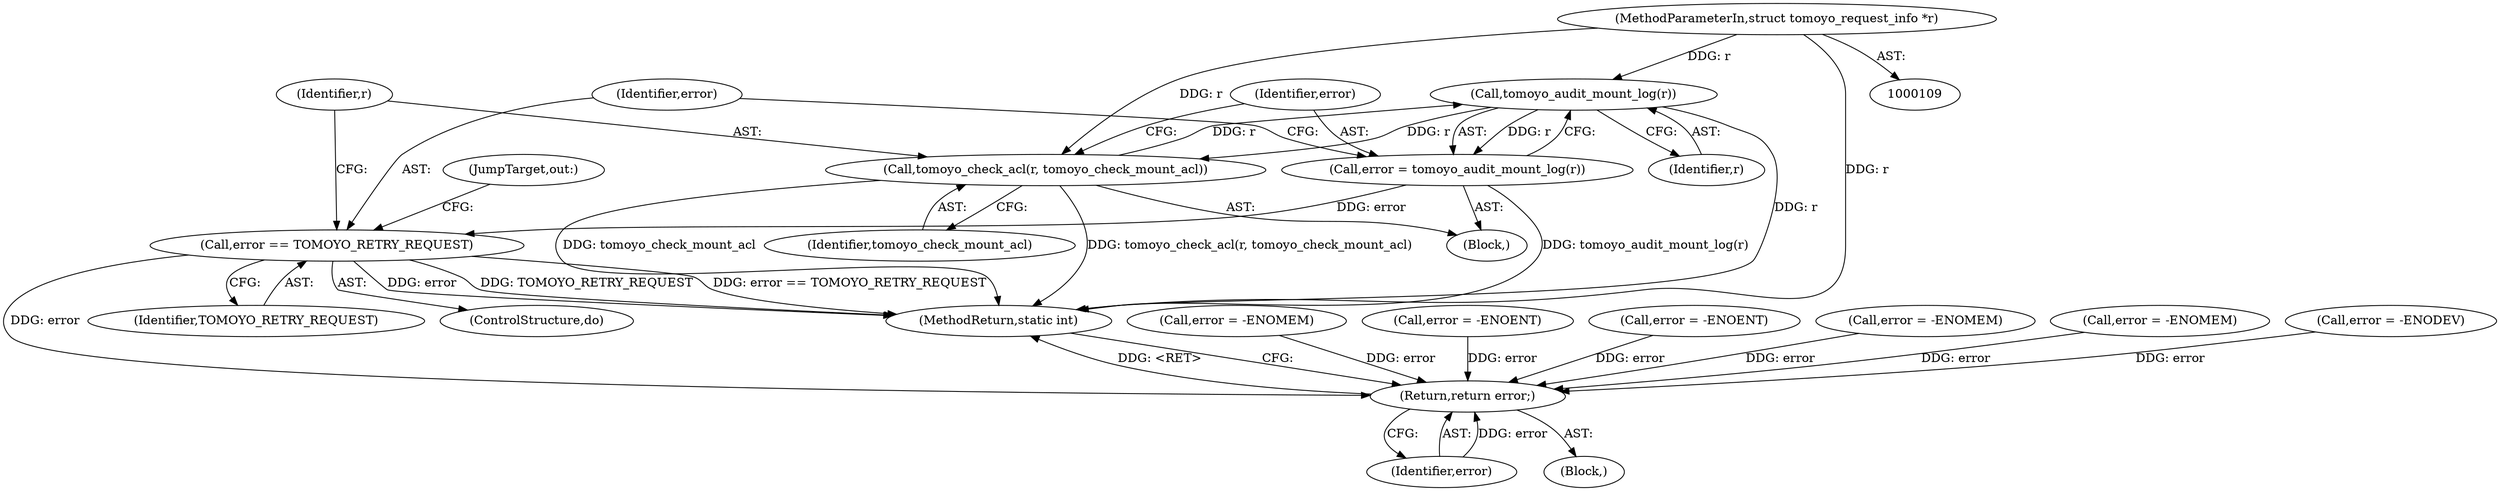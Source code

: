 digraph "0_linux_4e78c724d47e2342aa8fde61f6b8536f662f795f@pointer" {
"1000371" [label="(Call,tomoyo_audit_mount_log(r))"];
"1000366" [label="(Call,tomoyo_check_acl(r, tomoyo_check_mount_acl))"];
"1000371" [label="(Call,tomoyo_audit_mount_log(r))"];
"1000110" [label="(MethodParameterIn,struct tomoyo_request_info *r)"];
"1000369" [label="(Call,error = tomoyo_audit_mount_log(r))"];
"1000373" [label="(Call,error == TOMOYO_RETRY_REQUEST)"];
"1000387" [label="(Return,return error;)"];
"1000372" [label="(Identifier,r)"];
"1000389" [label="(MethodReturn,static int)"];
"1000141" [label="(Call,error = -ENOMEM)"];
"1000365" [label="(Block,)"];
"1000375" [label="(Identifier,TOMOYO_RETRY_REQUEST)"];
"1000387" [label="(Return,return error;)"];
"1000277" [label="(Call,error = -ENOENT)"];
"1000370" [label="(Identifier,error)"];
"1000364" [label="(ControlStructure,do)"];
"1000373" [label="(Call,error == TOMOYO_RETRY_REQUEST)"];
"1000374" [label="(Identifier,error)"];
"1000388" [label="(Identifier,error)"];
"1000367" [label="(Identifier,r)"];
"1000371" [label="(Call,tomoyo_audit_mount_log(r))"];
"1000115" [label="(Block,)"];
"1000260" [label="(Call,error = -ENOENT)"];
"1000376" [label="(JumpTarget,out:)"];
"1000298" [label="(Call,error = -ENOMEM)"];
"1000368" [label="(Identifier,tomoyo_check_mount_acl)"];
"1000169" [label="(Call,error = -ENOMEM)"];
"1000366" [label="(Call,tomoyo_check_acl(r, tomoyo_check_mount_acl))"];
"1000236" [label="(Call,error = -ENODEV)"];
"1000369" [label="(Call,error = tomoyo_audit_mount_log(r))"];
"1000110" [label="(MethodParameterIn,struct tomoyo_request_info *r)"];
"1000371" -> "1000369"  [label="AST: "];
"1000371" -> "1000372"  [label="CFG: "];
"1000372" -> "1000371"  [label="AST: "];
"1000369" -> "1000371"  [label="CFG: "];
"1000371" -> "1000389"  [label="DDG: r"];
"1000371" -> "1000366"  [label="DDG: r"];
"1000371" -> "1000369"  [label="DDG: r"];
"1000366" -> "1000371"  [label="DDG: r"];
"1000110" -> "1000371"  [label="DDG: r"];
"1000366" -> "1000365"  [label="AST: "];
"1000366" -> "1000368"  [label="CFG: "];
"1000367" -> "1000366"  [label="AST: "];
"1000368" -> "1000366"  [label="AST: "];
"1000370" -> "1000366"  [label="CFG: "];
"1000366" -> "1000389"  [label="DDG: tomoyo_check_mount_acl"];
"1000366" -> "1000389"  [label="DDG: tomoyo_check_acl(r, tomoyo_check_mount_acl)"];
"1000110" -> "1000366"  [label="DDG: r"];
"1000110" -> "1000109"  [label="AST: "];
"1000110" -> "1000389"  [label="DDG: r"];
"1000369" -> "1000365"  [label="AST: "];
"1000370" -> "1000369"  [label="AST: "];
"1000374" -> "1000369"  [label="CFG: "];
"1000369" -> "1000389"  [label="DDG: tomoyo_audit_mount_log(r)"];
"1000369" -> "1000373"  [label="DDG: error"];
"1000373" -> "1000364"  [label="AST: "];
"1000373" -> "1000375"  [label="CFG: "];
"1000374" -> "1000373"  [label="AST: "];
"1000375" -> "1000373"  [label="AST: "];
"1000367" -> "1000373"  [label="CFG: "];
"1000376" -> "1000373"  [label="CFG: "];
"1000373" -> "1000389"  [label="DDG: TOMOYO_RETRY_REQUEST"];
"1000373" -> "1000389"  [label="DDG: error == TOMOYO_RETRY_REQUEST"];
"1000373" -> "1000389"  [label="DDG: error"];
"1000373" -> "1000387"  [label="DDG: error"];
"1000387" -> "1000115"  [label="AST: "];
"1000387" -> "1000388"  [label="CFG: "];
"1000388" -> "1000387"  [label="AST: "];
"1000389" -> "1000387"  [label="CFG: "];
"1000387" -> "1000389"  [label="DDG: <RET>"];
"1000388" -> "1000387"  [label="DDG: error"];
"1000141" -> "1000387"  [label="DDG: error"];
"1000236" -> "1000387"  [label="DDG: error"];
"1000298" -> "1000387"  [label="DDG: error"];
"1000277" -> "1000387"  [label="DDG: error"];
"1000169" -> "1000387"  [label="DDG: error"];
"1000260" -> "1000387"  [label="DDG: error"];
}
